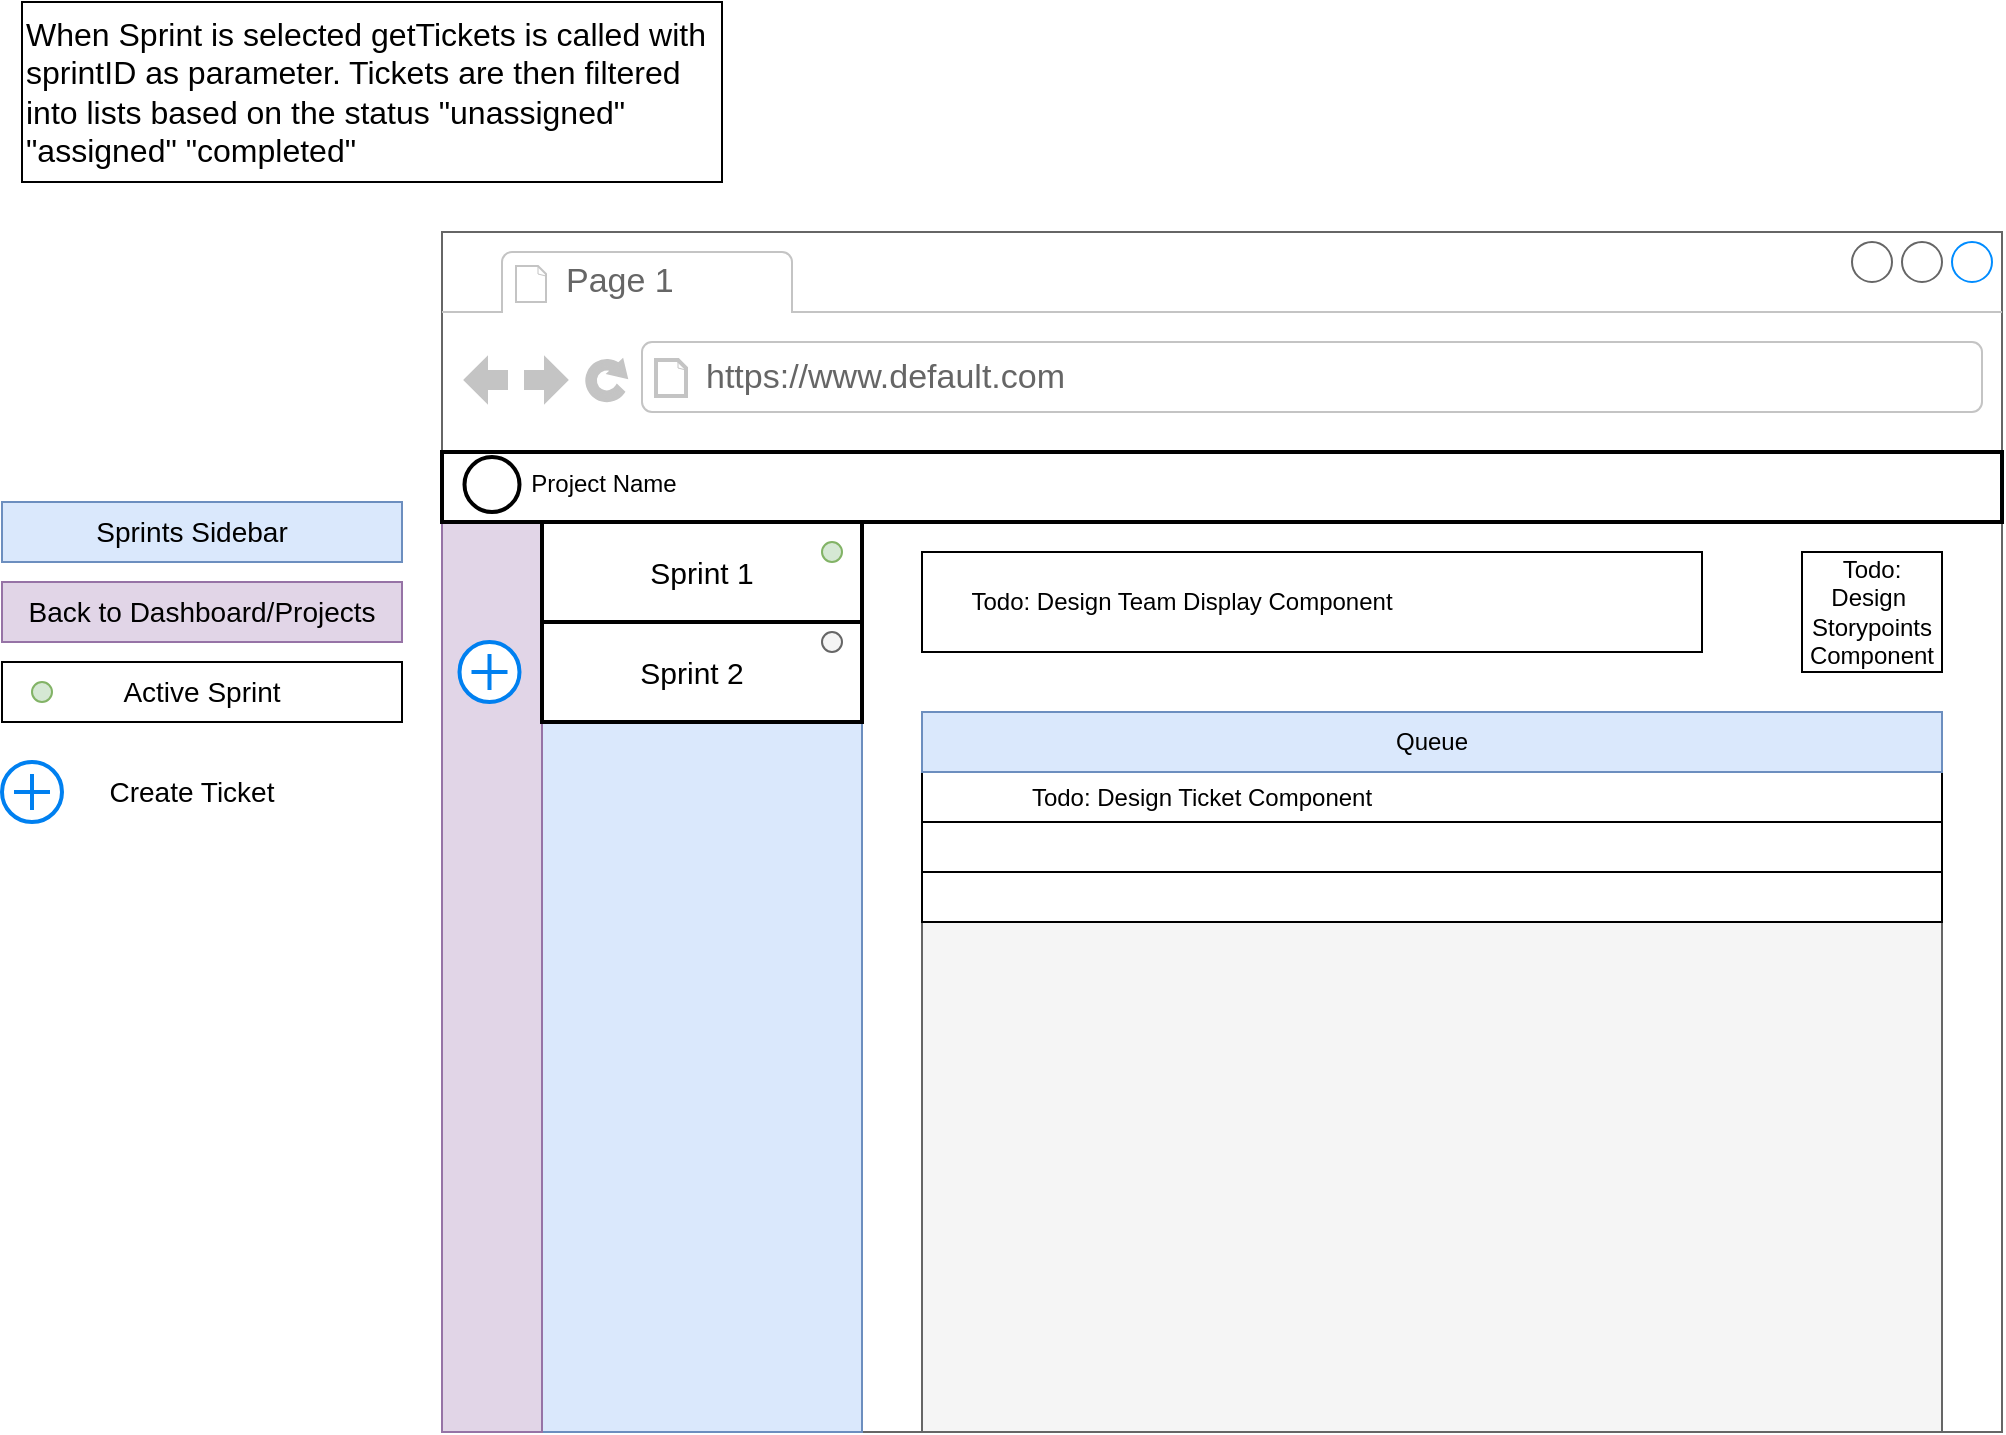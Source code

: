 <mxfile version="13.0.1" type="device"><diagram name="Page-1" id="2cc2dc42-3aac-f2a9-1cec-7a8b7cbee084"><mxGraphModel dx="946" dy="525" grid="1" gridSize="10" guides="1" tooltips="1" connect="1" arrows="1" fold="1" page="1" pageScale="1" pageWidth="1100" pageHeight="850" background="#ffffff" math="0" shadow="0"><root><mxCell id="0"/><mxCell id="1" parent="0"/><mxCell id="7026571954dc6520-1" value="" style="strokeWidth=1;shadow=0;dashed=0;align=center;html=1;shape=mxgraph.mockup.containers.browserWindow;rSize=0;strokeColor=#666666;mainText=,;recursiveResize=0;rounded=0;labelBackgroundColor=none;fontFamily=Verdana;fontSize=12" parent="1" vertex="1"><mxGeometry x="250" y="125" width="780" height="600" as="geometry"/></mxCell><mxCell id="7026571954dc6520-2" value="Page 1" style="strokeWidth=1;shadow=0;dashed=0;align=center;html=1;shape=mxgraph.mockup.containers.anchor;fontSize=17;fontColor=#666666;align=left;" parent="7026571954dc6520-1" vertex="1"><mxGeometry x="60" y="12" width="110" height="26" as="geometry"/></mxCell><mxCell id="7026571954dc6520-3" value="https://www.default.com" style="strokeWidth=1;shadow=0;dashed=0;align=center;html=1;shape=mxgraph.mockup.containers.anchor;rSize=0;fontSize=17;fontColor=#666666;align=left;" parent="7026571954dc6520-1" vertex="1"><mxGeometry x="130" y="60" width="250" height="26" as="geometry"/></mxCell><mxCell id="lJ5CnQ_Xtu7p4TuDLEU6-1" value="" style="rounded=0;whiteSpace=wrap;html=1;fillColor=#dae8fc;strokeColor=#6c8ebf;" parent="7026571954dc6520-1" vertex="1"><mxGeometry y="110" width="210" height="490" as="geometry"/></mxCell><mxCell id="lIy9EM0N9V8_tSrj354H-5" value="" style="rounded=0;whiteSpace=wrap;html=1;strokeWidth=1;fillColor=#e1d5e7;strokeColor=#9673a6;" parent="7026571954dc6520-1" vertex="1"><mxGeometry y="110" width="50" height="490" as="geometry"/></mxCell><mxCell id="lIy9EM0N9V8_tSrj354H-37" value="" style="html=1;verticalLabelPosition=bottom;align=center;labelBackgroundColor=#ffffff;verticalAlign=top;strokeWidth=2;strokeColor=#0080F0;shadow=0;dashed=0;shape=mxgraph.ios7.icons.add;" parent="7026571954dc6520-1" vertex="1"><mxGeometry x="8.75" y="205" width="30" height="30" as="geometry"/></mxCell><mxCell id="qjaMZQgf07mNJEWiC3is-10" value="" style="group" vertex="1" connectable="0" parent="7026571954dc6520-1"><mxGeometry x="240" y="240" width="510" height="360" as="geometry"/></mxCell><mxCell id="qjaMZQgf07mNJEWiC3is-1" value="" style="rounded=0;whiteSpace=wrap;html=1;fillColor=#f5f5f5;strokeColor=#666666;fontColor=#333333;container=1;" vertex="1" parent="qjaMZQgf07mNJEWiC3is-10"><mxGeometry width="510" height="360" as="geometry"/></mxCell><mxCell id="qjaMZQgf07mNJEWiC3is-3" value="" style="rounded=0;whiteSpace=wrap;html=1;" vertex="1" parent="qjaMZQgf07mNJEWiC3is-10"><mxGeometry y="30" width="510" height="25" as="geometry"/></mxCell><mxCell id="qjaMZQgf07mNJEWiC3is-4" value="" style="rounded=0;whiteSpace=wrap;html=1;" vertex="1" parent="qjaMZQgf07mNJEWiC3is-10"><mxGeometry y="55" width="510" height="25" as="geometry"/></mxCell><mxCell id="qjaMZQgf07mNJEWiC3is-7" value="" style="rounded=0;whiteSpace=wrap;html=1;fillColor=#dae8fc;strokeColor=#6c8ebf;" vertex="1" parent="qjaMZQgf07mNJEWiC3is-10"><mxGeometry width="510" height="30" as="geometry"/></mxCell><mxCell id="qjaMZQgf07mNJEWiC3is-9" value="" style="rounded=0;whiteSpace=wrap;html=1;" vertex="1" parent="qjaMZQgf07mNJEWiC3is-10"><mxGeometry y="80" width="510" height="25" as="geometry"/></mxCell><mxCell id="qjaMZQgf07mNJEWiC3is-12" value="Queue" style="text;html=1;strokeColor=none;fillColor=none;align=center;verticalAlign=middle;whiteSpace=wrap;rounded=0;" vertex="1" parent="qjaMZQgf07mNJEWiC3is-10"><mxGeometry x="195" y="5" width="120" height="20" as="geometry"/></mxCell><mxCell id="qjaMZQgf07mNJEWiC3is-27" value="Todo: Design Ticket Component" style="text;html=1;strokeColor=none;fillColor=none;align=center;verticalAlign=middle;whiteSpace=wrap;rounded=0;" vertex="1" parent="qjaMZQgf07mNJEWiC3is-10"><mxGeometry x="30" y="27.5" width="220" height="30" as="geometry"/></mxCell><mxCell id="qjaMZQgf07mNJEWiC3is-11" value="" style="rounded=0;whiteSpace=wrap;html=1;strokeWidth=2;" vertex="1" parent="7026571954dc6520-1"><mxGeometry y="110" width="780" height="35" as="geometry"/></mxCell><mxCell id="qjaMZQgf07mNJEWiC3is-17" value="" style="group" vertex="1" connectable="0" parent="7026571954dc6520-1"><mxGeometry x="50" y="145" width="160" height="50" as="geometry"/></mxCell><mxCell id="lIy9EM0N9V8_tSrj354H-6" value="&lt;span style=&quot;font-family: monospace ; font-size: 0px&quot;&gt;%3CmxGraphModel%3E%3Croot%3E%3CmxCell%20id%3D%220%22%2F%3E%3CmxCell%20id%3D%221%22%20parent%3D%220%22%2F%3E%3CmxCell%20id%3D%222%22%20value%3D%22%22%20style%3D%22rounded%3D0%3BwhiteSpace%3Dwrap%3Bhtml%3D1%3B%22%20vertex%3D%221%22%20parent%3D%221%22%3E%3CmxGeometry%20x%3D%22250%22%20y%3D%22235%22%20width%3D%22170%22%20height%3D%2250%22%20as%3D%22geometry%22%2F%3E%3C%2FmxCell%3E%3C%2Froot%3E%3C%2FmxGraphModel%3E&lt;/span&gt;&lt;span style=&quot;font-family: monospace ; font-size: 0px&quot;&gt;%3CmxGraphModel%3E%3Croot%3E%3CmxCell%20id%3D%220%22%2F%3E%3CmxCell%20id%3D%221%22%20parent%3D%220%22%2F%3E%3CmxCell%20id%3D%222%22%20value%3D%22%22%20style%3D%22rounded%3D0%3BwhiteSpace%3Dwrap%3Bhtml%3D1%3B%22%20vertex%3D%221%22%20parent%3D%221%22%3E%3CmxGeometry%20x%3D%22250%22%20y%3D%22235%22%20width%3D%22170%22%20height%3D%2250%22%20as%3D%22geometry%22%2F%3E%3C%2FmxCell%3E%3C%2Froot%3E%3C%2FmxGraphModel%3E&lt;/span&gt;" style="rounded=0;whiteSpace=wrap;html=1;strokeWidth=2;" parent="qjaMZQgf07mNJEWiC3is-17" vertex="1"><mxGeometry width="160" height="50" as="geometry"/></mxCell><mxCell id="lIy9EM0N9V8_tSrj354H-12" value="&lt;font style=&quot;font-size: 15px&quot;&gt;Sprint 1&lt;/font&gt;" style="text;html=1;strokeColor=none;fillColor=none;align=center;verticalAlign=middle;whiteSpace=wrap;rounded=0;" parent="qjaMZQgf07mNJEWiC3is-17" vertex="1"><mxGeometry x="35" y="15" width="90" height="20" as="geometry"/></mxCell><mxCell id="lIy9EM0N9V8_tSrj354H-13" value="" style="ellipse;whiteSpace=wrap;html=1;aspect=fixed;strokeWidth=1;fillColor=#d5e8d4;strokeColor=#82b366;" parent="qjaMZQgf07mNJEWiC3is-17" vertex="1"><mxGeometry x="140" y="10" width="10" height="10" as="geometry"/></mxCell><mxCell id="qjaMZQgf07mNJEWiC3is-16" value="" style="group" vertex="1" connectable="0" parent="7026571954dc6520-1"><mxGeometry x="50" y="195" width="160" height="50" as="geometry"/></mxCell><mxCell id="lIy9EM0N9V8_tSrj354H-7" value="&lt;span style=&quot;font-family: monospace ; font-size: 0px&quot;&gt;%3CmxGraphModel%3E%3Croot%3E%3CmxCell%20id%3D%220%22%2F%3E%3CmxCell%20id%3D%221%22%20parent%3D%220%22%2F%3E%3CmxCell%20id%3D%222%22%20value%3D%22%22%20style%3D%22rounded%3D0%3BwhiteSpace%3Dwrap%3Bhtml%3D1%3B%22%20vertex%3D%221%22%20parent%3D%221%22%3E%3CmxGeometry%20x%3D%22250%22%20y%3D%22235%22%20width%3D%22170%22%20height%3D%2250%22%20as%3D%22geometry%22%2F%3E%3C%2FmxCell%3E%3C%2Froot%3E%3C%2FmxGraphModel%3E&lt;/span&gt;&lt;span style=&quot;font-family: monospace ; font-size: 0px&quot;&gt;%3CmxGraphModel%3E%3Croot%3E%3CmxCell%20id%3D%220%22%2F%3E%3CmxCell%20id%3D%221%22%20parent%3D%220%22%2F%3E%3CmxCell%20id%3D%222%22%20value%3D%22%22%20style%3D%22rounded%3D0%3BwhiteSpace%3Dwrap%3Bhtml%3D1%3B%22%20vertex%3D%221%22%20parent%3D%221%22%3E%3CmxGeometry%20x%3D%22250%22%20y%3D%22235%22%20width%3D%22170%22%20height%3D%2250%22%20as%3D%22geometry%22%2F%3E%3C%2FmxCell%3E%3C%2Froot%3E%3C%2FmxGraphModel%3E&lt;/span&gt;" style="rounded=0;whiteSpace=wrap;html=1;strokeWidth=2;" parent="qjaMZQgf07mNJEWiC3is-16" vertex="1"><mxGeometry width="160" height="50" as="geometry"/></mxCell><mxCell id="lIy9EM0N9V8_tSrj354H-18" value="&lt;font style=&quot;font-size: 15px&quot;&gt;Sprint 2&lt;/font&gt;" style="text;html=1;strokeColor=none;fillColor=none;align=center;verticalAlign=middle;whiteSpace=wrap;rounded=0;" parent="qjaMZQgf07mNJEWiC3is-16" vertex="1"><mxGeometry x="30" y="15" width="90" height="20" as="geometry"/></mxCell><mxCell id="lIy9EM0N9V8_tSrj354H-41" value="" style="ellipse;whiteSpace=wrap;html=1;aspect=fixed;strokeWidth=1;fillColor=#f5f5f5;strokeColor=#666666;fontColor=#333333;" parent="qjaMZQgf07mNJEWiC3is-16" vertex="1"><mxGeometry x="140" y="5" width="10" height="10" as="geometry"/></mxCell><mxCell id="qjaMZQgf07mNJEWiC3is-18" value="Project Name" style="text;html=1;strokeColor=none;fillColor=none;align=center;verticalAlign=middle;whiteSpace=wrap;rounded=0;" vertex="1" parent="7026571954dc6520-1"><mxGeometry x="11.25" y="111.25" width="140" height="30" as="geometry"/></mxCell><mxCell id="qjaMZQgf07mNJEWiC3is-19" value="" style="ellipse;whiteSpace=wrap;html=1;aspect=fixed;strokeWidth=2;" vertex="1" parent="7026571954dc6520-1"><mxGeometry x="11.25" y="112.5" width="27.5" height="27.5" as="geometry"/></mxCell><mxCell id="qjaMZQgf07mNJEWiC3is-22" value="" style="rounded=0;whiteSpace=wrap;html=1;strokeWidth=1;" vertex="1" parent="7026571954dc6520-1"><mxGeometry x="240" y="160" width="390" height="50" as="geometry"/></mxCell><mxCell id="qjaMZQgf07mNJEWiC3is-24" value="" style="rounded=0;whiteSpace=wrap;html=1;strokeWidth=1;" vertex="1" parent="7026571954dc6520-1"><mxGeometry x="680" y="160" width="70" height="60" as="geometry"/></mxCell><mxCell id="qjaMZQgf07mNJEWiC3is-25" value="Todo: Design&amp;nbsp;&lt;br&gt;Storypoints Component" style="text;html=1;strokeColor=none;fillColor=none;align=center;verticalAlign=middle;whiteSpace=wrap;rounded=0;" vertex="1" parent="7026571954dc6520-1"><mxGeometry x="680" y="170" width="70" height="40" as="geometry"/></mxCell><mxCell id="qjaMZQgf07mNJEWiC3is-26" value="Todo: Design Team Display Component" style="text;html=1;strokeColor=none;fillColor=none;align=center;verticalAlign=middle;whiteSpace=wrap;rounded=0;" vertex="1" parent="7026571954dc6520-1"><mxGeometry x="260" y="170" width="220" height="30" as="geometry"/></mxCell><mxCell id="lJ5CnQ_Xtu7p4TuDLEU6-2" value="" style="rounded=0;whiteSpace=wrap;html=1;fillColor=#dae8fc;strokeColor=#6c8ebf;" parent="1" vertex="1"><mxGeometry x="30" y="260" width="200" height="30" as="geometry"/></mxCell><mxCell id="lJ5CnQ_Xtu7p4TuDLEU6-3" value="&lt;font style=&quot;font-size: 14px&quot;&gt;Sprints Sidebar&lt;/font&gt;" style="text;html=1;strokeColor=none;fillColor=none;align=center;verticalAlign=middle;whiteSpace=wrap;rounded=0;" parent="1" vertex="1"><mxGeometry x="55" y="255" width="140" height="40" as="geometry"/></mxCell><mxCell id="lJ5CnQ_Xtu7p4TuDLEU6-5" value="&lt;font face=&quot;helvetica&quot; style=&quot;font-size: 14px&quot;&gt;Back to Dashboard/Projects&lt;/font&gt;" style="rounded=0;whiteSpace=wrap;html=1;fillColor=#e1d5e7;strokeColor=#9673a6;container=1;" parent="1" vertex="1"><mxGeometry x="30" y="300" width="200" height="30" as="geometry"><mxRectangle x="30" y="300" width="210" height="20" as="alternateBounds"/></mxGeometry></mxCell><mxCell id="lIy9EM0N9V8_tSrj354H-23" value="&lt;font face=&quot;helvetica&quot; style=&quot;font-size: 14px&quot;&gt;Active Sprint&lt;/font&gt;" style="rounded=0;whiteSpace=wrap;html=1;container=1;" parent="1" vertex="1"><mxGeometry x="30" y="340" width="200" height="30" as="geometry"><mxRectangle x="30" y="340" width="110" height="20" as="alternateBounds"/></mxGeometry></mxCell><mxCell id="lIy9EM0N9V8_tSrj354H-14" value="" style="ellipse;whiteSpace=wrap;html=1;aspect=fixed;strokeWidth=1;fillColor=#d5e8d4;strokeColor=#82b366;" parent="lIy9EM0N9V8_tSrj354H-23" vertex="1"><mxGeometry x="15" y="10" width="10" height="10" as="geometry"/></mxCell><mxCell id="lIy9EM0N9V8_tSrj354H-39" value="" style="html=1;verticalLabelPosition=bottom;align=center;labelBackgroundColor=#ffffff;verticalAlign=top;strokeWidth=2;strokeColor=#0080F0;shadow=0;dashed=0;shape=mxgraph.ios7.icons.add;" parent="1" vertex="1"><mxGeometry x="30" y="390" width="30" height="30" as="geometry"/></mxCell><mxCell id="lIy9EM0N9V8_tSrj354H-40" value="&lt;font style=&quot;font-size: 14px&quot;&gt;Create Ticket&lt;/font&gt;" style="text;html=1;strokeColor=none;fillColor=none;align=center;verticalAlign=middle;whiteSpace=wrap;rounded=0;" parent="1" vertex="1"><mxGeometry x="55" y="385" width="140" height="40" as="geometry"/></mxCell><mxCell id="lIy9EM0N9V8_tSrj354H-44" value="" style="rounded=0;whiteSpace=wrap;html=1;strokeWidth=1;" parent="1" vertex="1"><mxGeometry x="40" y="10" width="350" height="90" as="geometry"/></mxCell><mxCell id="lIy9EM0N9V8_tSrj354H-45" value="&lt;div&gt;&lt;span style=&quot;font-size: 16px&quot;&gt;When Sprint is selected getTickets is called with sprintID as parameter. Tickets are then filtered into lists based on the status &quot;unassigned&quot; &quot;assigned&quot; &quot;completed&quot;&lt;/span&gt;&lt;/div&gt;" style="text;html=1;strokeColor=none;fillColor=none;align=left;verticalAlign=middle;whiteSpace=wrap;rounded=0;" parent="1" vertex="1"><mxGeometry x="40" y="10" width="350" height="90" as="geometry"/></mxCell></root></mxGraphModel></diagram></mxfile>